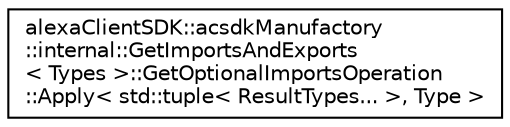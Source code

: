 digraph "Graphical Class Hierarchy"
{
 // LATEX_PDF_SIZE
  edge [fontname="Helvetica",fontsize="10",labelfontname="Helvetica",labelfontsize="10"];
  node [fontname="Helvetica",fontsize="10",shape=record];
  rankdir="LR";
  Node0 [label="alexaClientSDK::acsdkManufactory\l::internal::GetImportsAndExports\l\< Types \>::GetOptionalImportsOperation\l::Apply\< std::tuple\< ResultTypes... \>, Type \>",height=0.2,width=0.4,color="black", fillcolor="white", style="filled",URL="$structalexa_client_s_d_k_1_1acsdk_manufactory_1_1internal_1_1_get_imports_and_exports_1_1_get_op12859f12d22ecc2ca7c88a046950b441.html",tooltip=" "];
}
